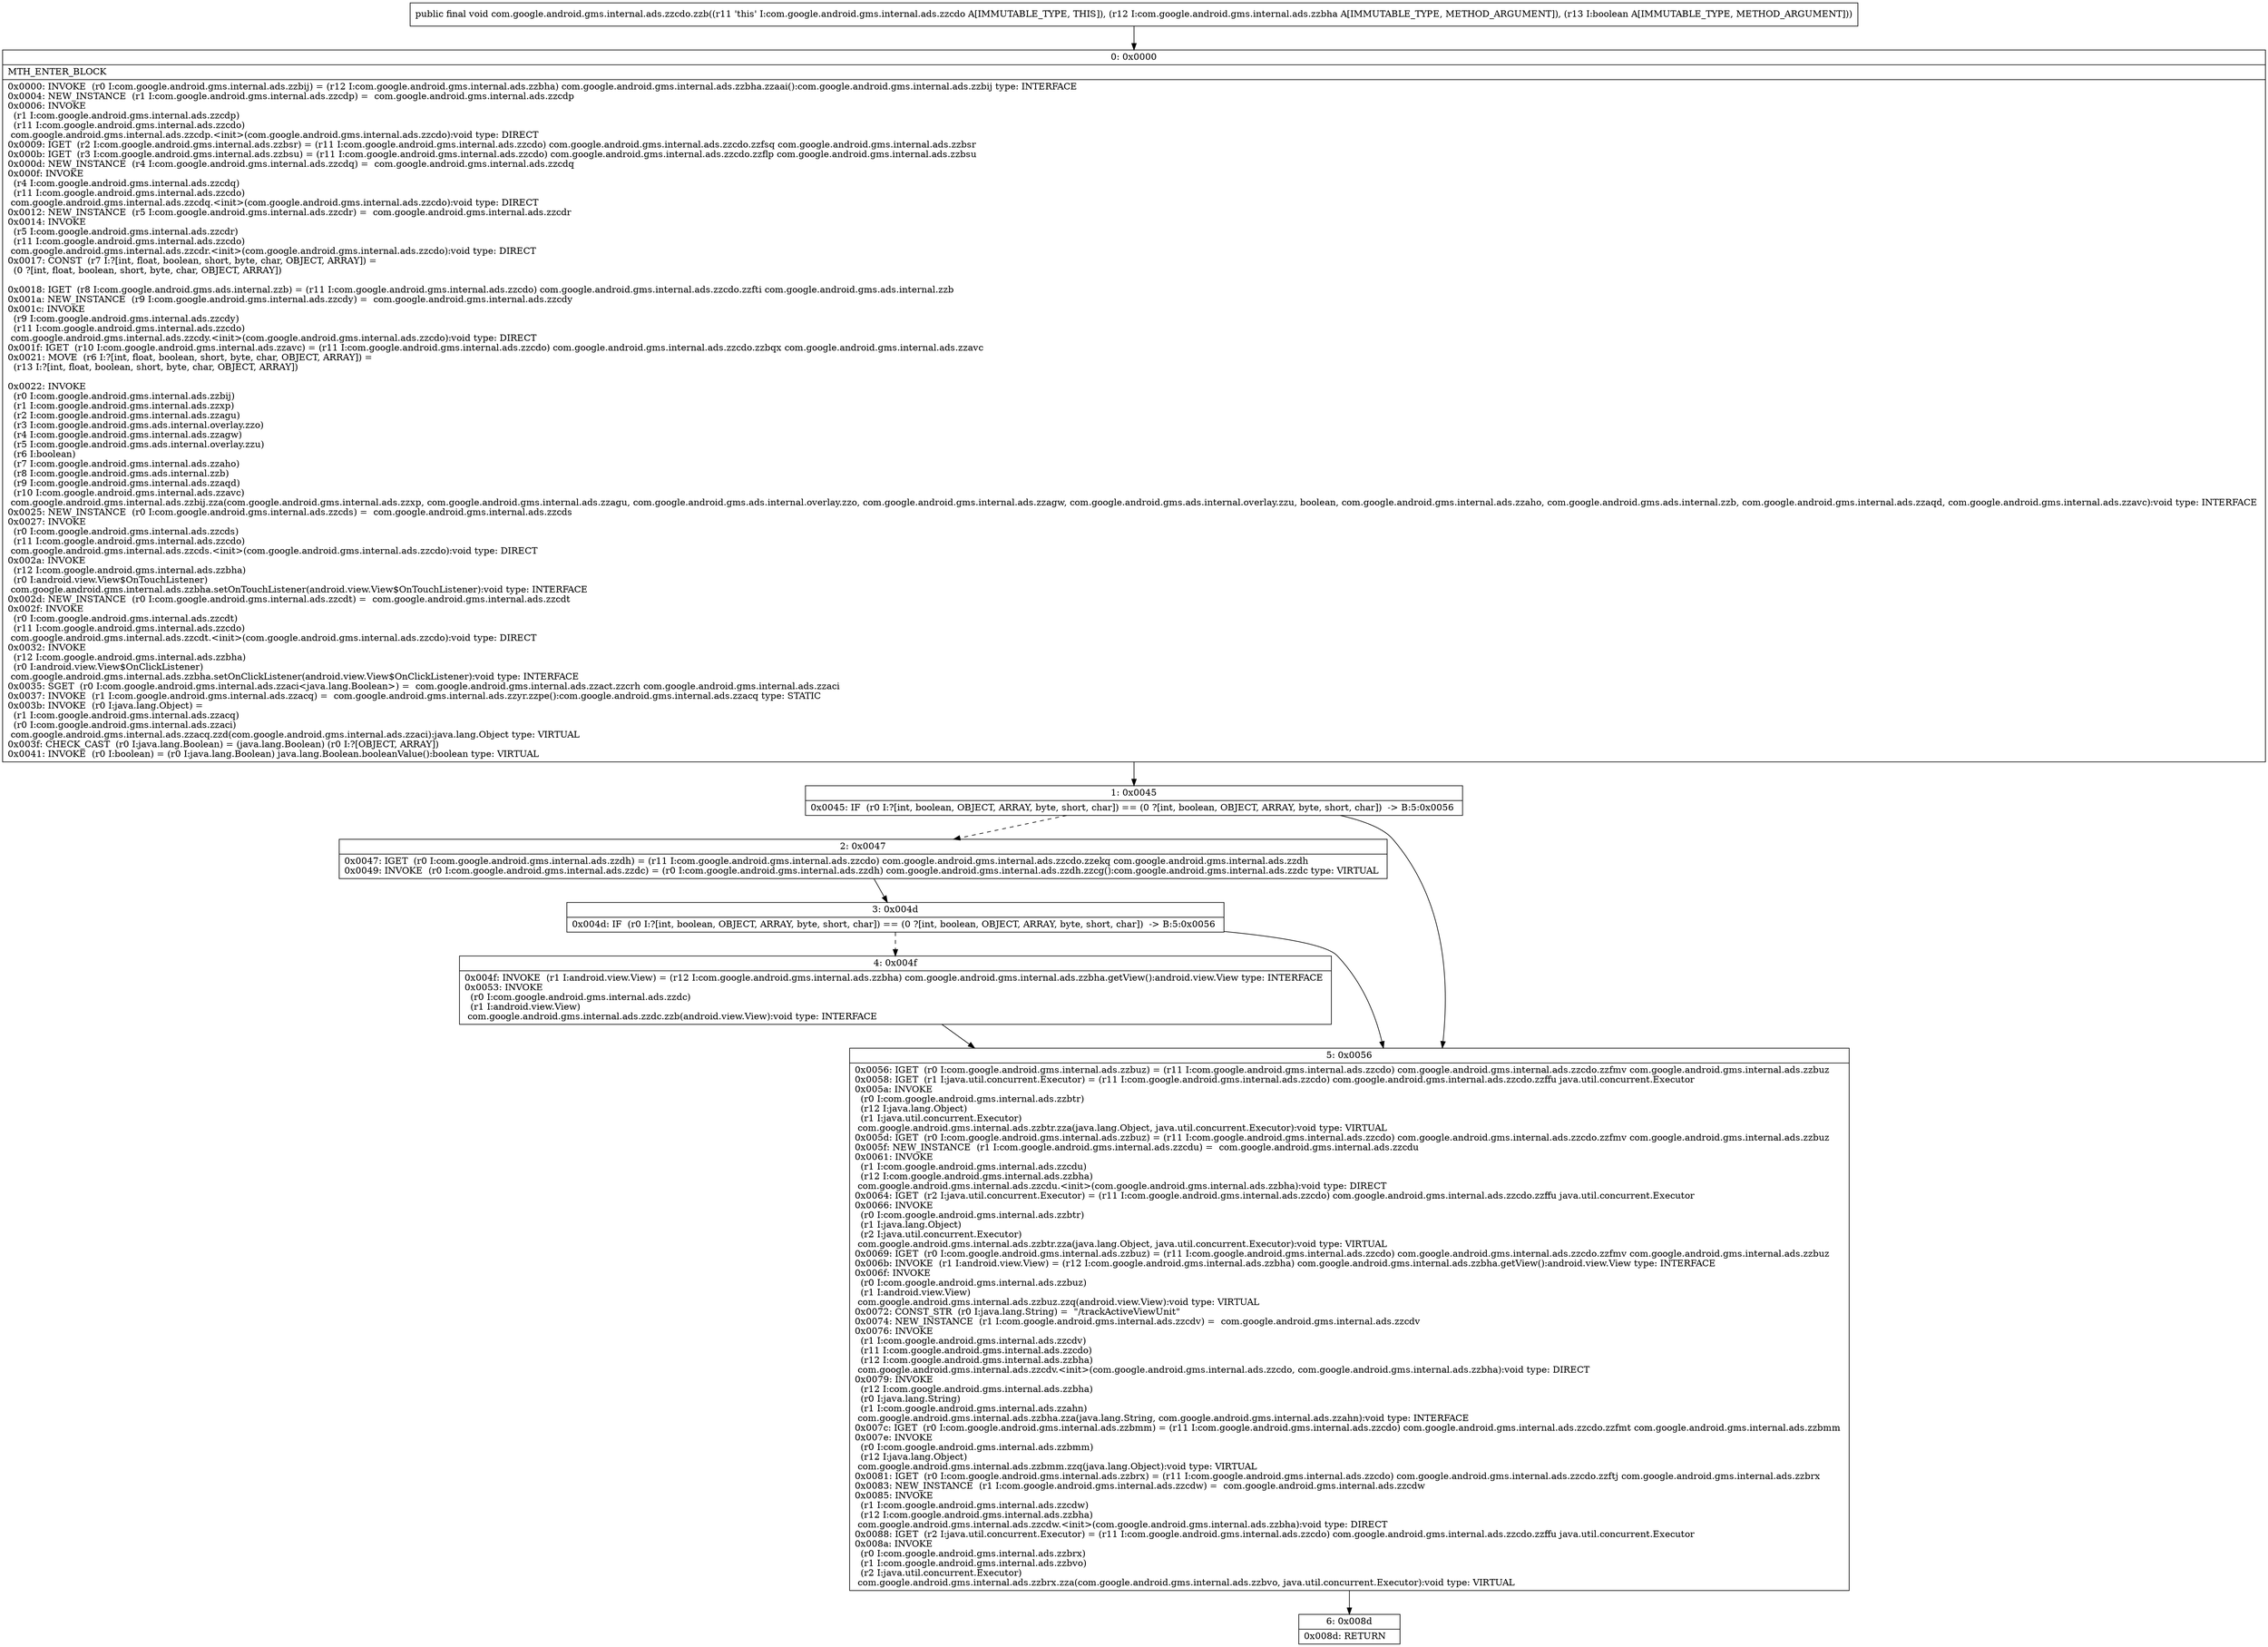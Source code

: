 digraph "CFG forcom.google.android.gms.internal.ads.zzcdo.zzb(Lcom\/google\/android\/gms\/internal\/ads\/zzbha;Z)V" {
Node_0 [shape=record,label="{0\:\ 0x0000|MTH_ENTER_BLOCK\l|0x0000: INVOKE  (r0 I:com.google.android.gms.internal.ads.zzbij) = (r12 I:com.google.android.gms.internal.ads.zzbha) com.google.android.gms.internal.ads.zzbha.zzaai():com.google.android.gms.internal.ads.zzbij type: INTERFACE \l0x0004: NEW_INSTANCE  (r1 I:com.google.android.gms.internal.ads.zzcdp) =  com.google.android.gms.internal.ads.zzcdp \l0x0006: INVOKE  \l  (r1 I:com.google.android.gms.internal.ads.zzcdp)\l  (r11 I:com.google.android.gms.internal.ads.zzcdo)\l com.google.android.gms.internal.ads.zzcdp.\<init\>(com.google.android.gms.internal.ads.zzcdo):void type: DIRECT \l0x0009: IGET  (r2 I:com.google.android.gms.internal.ads.zzbsr) = (r11 I:com.google.android.gms.internal.ads.zzcdo) com.google.android.gms.internal.ads.zzcdo.zzfsq com.google.android.gms.internal.ads.zzbsr \l0x000b: IGET  (r3 I:com.google.android.gms.internal.ads.zzbsu) = (r11 I:com.google.android.gms.internal.ads.zzcdo) com.google.android.gms.internal.ads.zzcdo.zzflp com.google.android.gms.internal.ads.zzbsu \l0x000d: NEW_INSTANCE  (r4 I:com.google.android.gms.internal.ads.zzcdq) =  com.google.android.gms.internal.ads.zzcdq \l0x000f: INVOKE  \l  (r4 I:com.google.android.gms.internal.ads.zzcdq)\l  (r11 I:com.google.android.gms.internal.ads.zzcdo)\l com.google.android.gms.internal.ads.zzcdq.\<init\>(com.google.android.gms.internal.ads.zzcdo):void type: DIRECT \l0x0012: NEW_INSTANCE  (r5 I:com.google.android.gms.internal.ads.zzcdr) =  com.google.android.gms.internal.ads.zzcdr \l0x0014: INVOKE  \l  (r5 I:com.google.android.gms.internal.ads.zzcdr)\l  (r11 I:com.google.android.gms.internal.ads.zzcdo)\l com.google.android.gms.internal.ads.zzcdr.\<init\>(com.google.android.gms.internal.ads.zzcdo):void type: DIRECT \l0x0017: CONST  (r7 I:?[int, float, boolean, short, byte, char, OBJECT, ARRAY]) = \l  (0 ?[int, float, boolean, short, byte, char, OBJECT, ARRAY])\l \l0x0018: IGET  (r8 I:com.google.android.gms.ads.internal.zzb) = (r11 I:com.google.android.gms.internal.ads.zzcdo) com.google.android.gms.internal.ads.zzcdo.zzfti com.google.android.gms.ads.internal.zzb \l0x001a: NEW_INSTANCE  (r9 I:com.google.android.gms.internal.ads.zzcdy) =  com.google.android.gms.internal.ads.zzcdy \l0x001c: INVOKE  \l  (r9 I:com.google.android.gms.internal.ads.zzcdy)\l  (r11 I:com.google.android.gms.internal.ads.zzcdo)\l com.google.android.gms.internal.ads.zzcdy.\<init\>(com.google.android.gms.internal.ads.zzcdo):void type: DIRECT \l0x001f: IGET  (r10 I:com.google.android.gms.internal.ads.zzavc) = (r11 I:com.google.android.gms.internal.ads.zzcdo) com.google.android.gms.internal.ads.zzcdo.zzbqx com.google.android.gms.internal.ads.zzavc \l0x0021: MOVE  (r6 I:?[int, float, boolean, short, byte, char, OBJECT, ARRAY]) = \l  (r13 I:?[int, float, boolean, short, byte, char, OBJECT, ARRAY])\l \l0x0022: INVOKE  \l  (r0 I:com.google.android.gms.internal.ads.zzbij)\l  (r1 I:com.google.android.gms.internal.ads.zzxp)\l  (r2 I:com.google.android.gms.internal.ads.zzagu)\l  (r3 I:com.google.android.gms.ads.internal.overlay.zzo)\l  (r4 I:com.google.android.gms.internal.ads.zzagw)\l  (r5 I:com.google.android.gms.ads.internal.overlay.zzu)\l  (r6 I:boolean)\l  (r7 I:com.google.android.gms.internal.ads.zzaho)\l  (r8 I:com.google.android.gms.ads.internal.zzb)\l  (r9 I:com.google.android.gms.internal.ads.zzaqd)\l  (r10 I:com.google.android.gms.internal.ads.zzavc)\l com.google.android.gms.internal.ads.zzbij.zza(com.google.android.gms.internal.ads.zzxp, com.google.android.gms.internal.ads.zzagu, com.google.android.gms.ads.internal.overlay.zzo, com.google.android.gms.internal.ads.zzagw, com.google.android.gms.ads.internal.overlay.zzu, boolean, com.google.android.gms.internal.ads.zzaho, com.google.android.gms.ads.internal.zzb, com.google.android.gms.internal.ads.zzaqd, com.google.android.gms.internal.ads.zzavc):void type: INTERFACE \l0x0025: NEW_INSTANCE  (r0 I:com.google.android.gms.internal.ads.zzcds) =  com.google.android.gms.internal.ads.zzcds \l0x0027: INVOKE  \l  (r0 I:com.google.android.gms.internal.ads.zzcds)\l  (r11 I:com.google.android.gms.internal.ads.zzcdo)\l com.google.android.gms.internal.ads.zzcds.\<init\>(com.google.android.gms.internal.ads.zzcdo):void type: DIRECT \l0x002a: INVOKE  \l  (r12 I:com.google.android.gms.internal.ads.zzbha)\l  (r0 I:android.view.View$OnTouchListener)\l com.google.android.gms.internal.ads.zzbha.setOnTouchListener(android.view.View$OnTouchListener):void type: INTERFACE \l0x002d: NEW_INSTANCE  (r0 I:com.google.android.gms.internal.ads.zzcdt) =  com.google.android.gms.internal.ads.zzcdt \l0x002f: INVOKE  \l  (r0 I:com.google.android.gms.internal.ads.zzcdt)\l  (r11 I:com.google.android.gms.internal.ads.zzcdo)\l com.google.android.gms.internal.ads.zzcdt.\<init\>(com.google.android.gms.internal.ads.zzcdo):void type: DIRECT \l0x0032: INVOKE  \l  (r12 I:com.google.android.gms.internal.ads.zzbha)\l  (r0 I:android.view.View$OnClickListener)\l com.google.android.gms.internal.ads.zzbha.setOnClickListener(android.view.View$OnClickListener):void type: INTERFACE \l0x0035: SGET  (r0 I:com.google.android.gms.internal.ads.zzaci\<java.lang.Boolean\>) =  com.google.android.gms.internal.ads.zzact.zzcrh com.google.android.gms.internal.ads.zzaci \l0x0037: INVOKE  (r1 I:com.google.android.gms.internal.ads.zzacq) =  com.google.android.gms.internal.ads.zzyr.zzpe():com.google.android.gms.internal.ads.zzacq type: STATIC \l0x003b: INVOKE  (r0 I:java.lang.Object) = \l  (r1 I:com.google.android.gms.internal.ads.zzacq)\l  (r0 I:com.google.android.gms.internal.ads.zzaci)\l com.google.android.gms.internal.ads.zzacq.zzd(com.google.android.gms.internal.ads.zzaci):java.lang.Object type: VIRTUAL \l0x003f: CHECK_CAST  (r0 I:java.lang.Boolean) = (java.lang.Boolean) (r0 I:?[OBJECT, ARRAY]) \l0x0041: INVOKE  (r0 I:boolean) = (r0 I:java.lang.Boolean) java.lang.Boolean.booleanValue():boolean type: VIRTUAL \l}"];
Node_1 [shape=record,label="{1\:\ 0x0045|0x0045: IF  (r0 I:?[int, boolean, OBJECT, ARRAY, byte, short, char]) == (0 ?[int, boolean, OBJECT, ARRAY, byte, short, char])  \-\> B:5:0x0056 \l}"];
Node_2 [shape=record,label="{2\:\ 0x0047|0x0047: IGET  (r0 I:com.google.android.gms.internal.ads.zzdh) = (r11 I:com.google.android.gms.internal.ads.zzcdo) com.google.android.gms.internal.ads.zzcdo.zzekq com.google.android.gms.internal.ads.zzdh \l0x0049: INVOKE  (r0 I:com.google.android.gms.internal.ads.zzdc) = (r0 I:com.google.android.gms.internal.ads.zzdh) com.google.android.gms.internal.ads.zzdh.zzcg():com.google.android.gms.internal.ads.zzdc type: VIRTUAL \l}"];
Node_3 [shape=record,label="{3\:\ 0x004d|0x004d: IF  (r0 I:?[int, boolean, OBJECT, ARRAY, byte, short, char]) == (0 ?[int, boolean, OBJECT, ARRAY, byte, short, char])  \-\> B:5:0x0056 \l}"];
Node_4 [shape=record,label="{4\:\ 0x004f|0x004f: INVOKE  (r1 I:android.view.View) = (r12 I:com.google.android.gms.internal.ads.zzbha) com.google.android.gms.internal.ads.zzbha.getView():android.view.View type: INTERFACE \l0x0053: INVOKE  \l  (r0 I:com.google.android.gms.internal.ads.zzdc)\l  (r1 I:android.view.View)\l com.google.android.gms.internal.ads.zzdc.zzb(android.view.View):void type: INTERFACE \l}"];
Node_5 [shape=record,label="{5\:\ 0x0056|0x0056: IGET  (r0 I:com.google.android.gms.internal.ads.zzbuz) = (r11 I:com.google.android.gms.internal.ads.zzcdo) com.google.android.gms.internal.ads.zzcdo.zzfmv com.google.android.gms.internal.ads.zzbuz \l0x0058: IGET  (r1 I:java.util.concurrent.Executor) = (r11 I:com.google.android.gms.internal.ads.zzcdo) com.google.android.gms.internal.ads.zzcdo.zzffu java.util.concurrent.Executor \l0x005a: INVOKE  \l  (r0 I:com.google.android.gms.internal.ads.zzbtr)\l  (r12 I:java.lang.Object)\l  (r1 I:java.util.concurrent.Executor)\l com.google.android.gms.internal.ads.zzbtr.zza(java.lang.Object, java.util.concurrent.Executor):void type: VIRTUAL \l0x005d: IGET  (r0 I:com.google.android.gms.internal.ads.zzbuz) = (r11 I:com.google.android.gms.internal.ads.zzcdo) com.google.android.gms.internal.ads.zzcdo.zzfmv com.google.android.gms.internal.ads.zzbuz \l0x005f: NEW_INSTANCE  (r1 I:com.google.android.gms.internal.ads.zzcdu) =  com.google.android.gms.internal.ads.zzcdu \l0x0061: INVOKE  \l  (r1 I:com.google.android.gms.internal.ads.zzcdu)\l  (r12 I:com.google.android.gms.internal.ads.zzbha)\l com.google.android.gms.internal.ads.zzcdu.\<init\>(com.google.android.gms.internal.ads.zzbha):void type: DIRECT \l0x0064: IGET  (r2 I:java.util.concurrent.Executor) = (r11 I:com.google.android.gms.internal.ads.zzcdo) com.google.android.gms.internal.ads.zzcdo.zzffu java.util.concurrent.Executor \l0x0066: INVOKE  \l  (r0 I:com.google.android.gms.internal.ads.zzbtr)\l  (r1 I:java.lang.Object)\l  (r2 I:java.util.concurrent.Executor)\l com.google.android.gms.internal.ads.zzbtr.zza(java.lang.Object, java.util.concurrent.Executor):void type: VIRTUAL \l0x0069: IGET  (r0 I:com.google.android.gms.internal.ads.zzbuz) = (r11 I:com.google.android.gms.internal.ads.zzcdo) com.google.android.gms.internal.ads.zzcdo.zzfmv com.google.android.gms.internal.ads.zzbuz \l0x006b: INVOKE  (r1 I:android.view.View) = (r12 I:com.google.android.gms.internal.ads.zzbha) com.google.android.gms.internal.ads.zzbha.getView():android.view.View type: INTERFACE \l0x006f: INVOKE  \l  (r0 I:com.google.android.gms.internal.ads.zzbuz)\l  (r1 I:android.view.View)\l com.google.android.gms.internal.ads.zzbuz.zzq(android.view.View):void type: VIRTUAL \l0x0072: CONST_STR  (r0 I:java.lang.String) =  \"\/trackActiveViewUnit\" \l0x0074: NEW_INSTANCE  (r1 I:com.google.android.gms.internal.ads.zzcdv) =  com.google.android.gms.internal.ads.zzcdv \l0x0076: INVOKE  \l  (r1 I:com.google.android.gms.internal.ads.zzcdv)\l  (r11 I:com.google.android.gms.internal.ads.zzcdo)\l  (r12 I:com.google.android.gms.internal.ads.zzbha)\l com.google.android.gms.internal.ads.zzcdv.\<init\>(com.google.android.gms.internal.ads.zzcdo, com.google.android.gms.internal.ads.zzbha):void type: DIRECT \l0x0079: INVOKE  \l  (r12 I:com.google.android.gms.internal.ads.zzbha)\l  (r0 I:java.lang.String)\l  (r1 I:com.google.android.gms.internal.ads.zzahn)\l com.google.android.gms.internal.ads.zzbha.zza(java.lang.String, com.google.android.gms.internal.ads.zzahn):void type: INTERFACE \l0x007c: IGET  (r0 I:com.google.android.gms.internal.ads.zzbmm) = (r11 I:com.google.android.gms.internal.ads.zzcdo) com.google.android.gms.internal.ads.zzcdo.zzfmt com.google.android.gms.internal.ads.zzbmm \l0x007e: INVOKE  \l  (r0 I:com.google.android.gms.internal.ads.zzbmm)\l  (r12 I:java.lang.Object)\l com.google.android.gms.internal.ads.zzbmm.zzq(java.lang.Object):void type: VIRTUAL \l0x0081: IGET  (r0 I:com.google.android.gms.internal.ads.zzbrx) = (r11 I:com.google.android.gms.internal.ads.zzcdo) com.google.android.gms.internal.ads.zzcdo.zzftj com.google.android.gms.internal.ads.zzbrx \l0x0083: NEW_INSTANCE  (r1 I:com.google.android.gms.internal.ads.zzcdw) =  com.google.android.gms.internal.ads.zzcdw \l0x0085: INVOKE  \l  (r1 I:com.google.android.gms.internal.ads.zzcdw)\l  (r12 I:com.google.android.gms.internal.ads.zzbha)\l com.google.android.gms.internal.ads.zzcdw.\<init\>(com.google.android.gms.internal.ads.zzbha):void type: DIRECT \l0x0088: IGET  (r2 I:java.util.concurrent.Executor) = (r11 I:com.google.android.gms.internal.ads.zzcdo) com.google.android.gms.internal.ads.zzcdo.zzffu java.util.concurrent.Executor \l0x008a: INVOKE  \l  (r0 I:com.google.android.gms.internal.ads.zzbrx)\l  (r1 I:com.google.android.gms.internal.ads.zzbvo)\l  (r2 I:java.util.concurrent.Executor)\l com.google.android.gms.internal.ads.zzbrx.zza(com.google.android.gms.internal.ads.zzbvo, java.util.concurrent.Executor):void type: VIRTUAL \l}"];
Node_6 [shape=record,label="{6\:\ 0x008d|0x008d: RETURN   \l}"];
MethodNode[shape=record,label="{public final void com.google.android.gms.internal.ads.zzcdo.zzb((r11 'this' I:com.google.android.gms.internal.ads.zzcdo A[IMMUTABLE_TYPE, THIS]), (r12 I:com.google.android.gms.internal.ads.zzbha A[IMMUTABLE_TYPE, METHOD_ARGUMENT]), (r13 I:boolean A[IMMUTABLE_TYPE, METHOD_ARGUMENT])) }"];
MethodNode -> Node_0;
Node_0 -> Node_1;
Node_1 -> Node_2[style=dashed];
Node_1 -> Node_5;
Node_2 -> Node_3;
Node_3 -> Node_4[style=dashed];
Node_3 -> Node_5;
Node_4 -> Node_5;
Node_5 -> Node_6;
}

